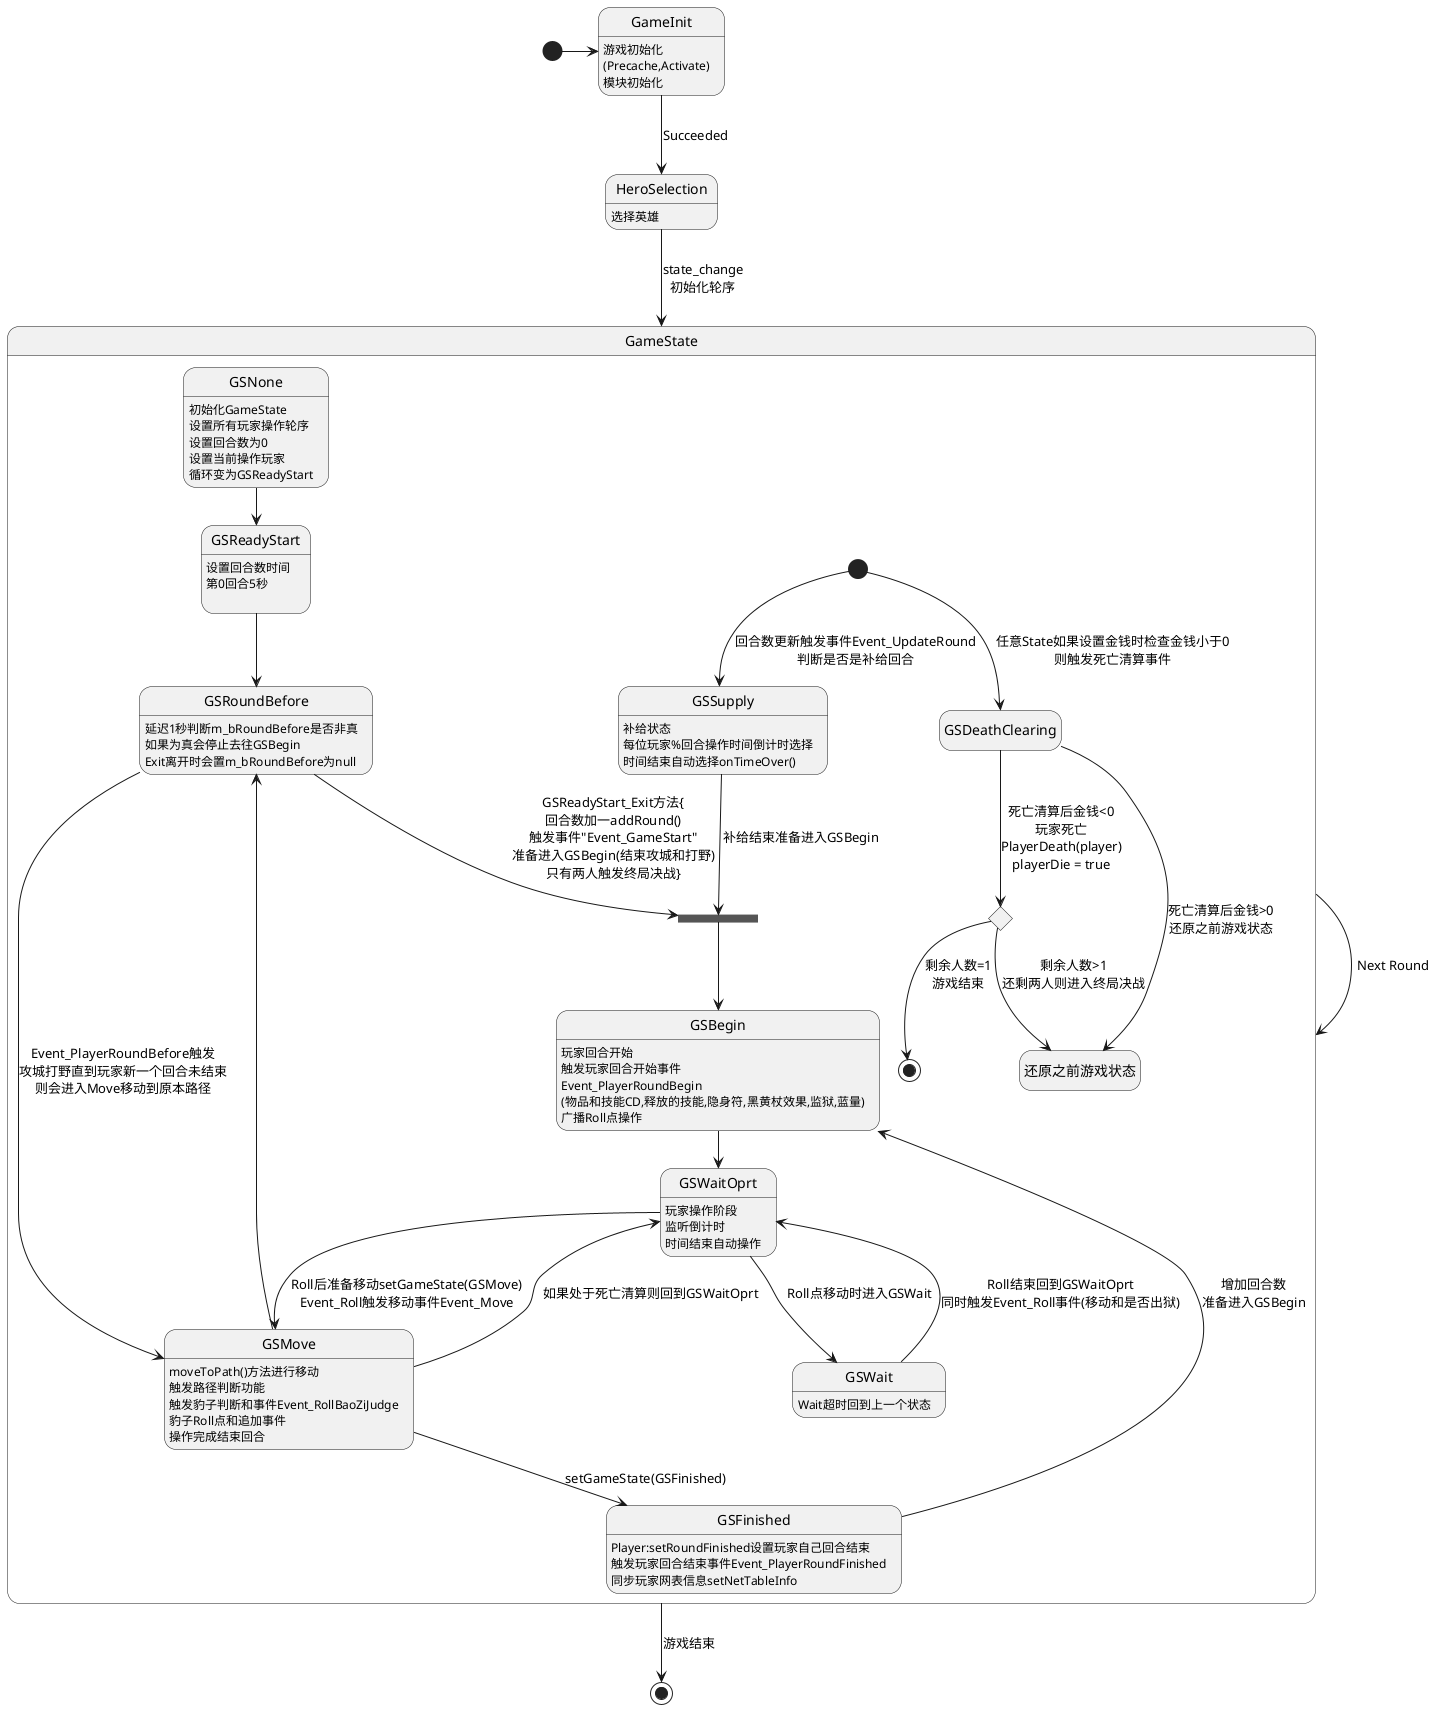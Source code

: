 @startuml GameLoop
hide empty description
' GameLoop:游戏循环 @game\scripts\src\utils\xstate
' 状态机参数:{id, initial, states} 
' states:{
'   状态名: { on:{change:"下一个状态"}, 
'             entry: "进入状态执行方法名",
'             exit: "退出状态执行方法名"
' }
'
' alt + d 预览


[*] -> GameInit
GameInit --> HeroSelection : Succeeded
GameInit : 游戏初始化
GameInit : (Precache,Activate)
GameInit : 模块初始化
HeroSelection --> GameState : state_change\n初始化轮序
HeroSelection : 选择英雄
state GameState {
    GSNone : 初始化GameState\n设置所有玩家操作轮序\n设置回合数为0\n设置当前操作玩家\n循环变为GSReadyStart
    GSNone --> GSReadyStart
    GSReadyStart : 设置回合数时间\n第0回合5秒\n
    state ReadyStartTOBegin <<join>>
    GSReadyStart --> GSRoundBefore
    GSRoundBefore : 延迟1秒判断m_bRoundBefore是否非真\n如果为真会停止去往GSBegin\nExit离开时会置m_bRoundBefore为null
    GSRoundBefore --> GSMove : Event_PlayerRoundBefore触发\n攻城打野直到玩家新一个回合未结束\n则会进入Move移动到原本路径
    GSMove --> GSRoundBefore
    GSRoundBefore --> ReadyStartTOBegin : GSReadyStart_Exit方法{\n回合数加一addRound()\n触发事件"Event_GameStart"\n准备进入GSBegin(结束攻城和打野)\n只有两人触发终局决战}
    ReadyStartTOBegin --> GSBegin
    GSBegin : 玩家回合开始\n触发玩家回合开始事件\nEvent_PlayerRoundBegin\n(物品和技能CD,释放的技能,隐身符,黑黄杖效果,监狱,蓝量)\n广播Roll点操作
    GSBegin --> GSWaitOprt
    GSWaitOprt : 玩家操作阶段\n监听倒计时\n时间结束自动操作
    GSWaitOprt --> GSWait : Roll点移动时进入GSWait
    GSWait --> GSWaitOprt : Roll结束回到GSWaitOprt\n同时触发Event_Roll事件(移动和是否出狱)
    GSWait : Wait超时回到上一个状态
    GSWaitOprt --> GSMove : Roll后准备移动setGameState(GSMove)\nEvent_Roll触发移动事件Event_Move
    GSMove --> GSWaitOprt : 如果处于死亡清算则回到GSWaitOprt
    GSMove : moveToPath()方法进行移动\n触发路径判断功能\n触发豹子判断和事件Event_RollBaoZiJudge\n豹子Roll点和追加事件\n操作完成结束回合
    GSMove --> GSFinished : setGameState(GSFinished)
    GSFinished : Player:setRoundFinished设置玩家自己回合结束\n触发玩家回合结束事件Event_PlayerRoundFinished\n同步玩家网表信息setNetTableInfo
    GSFinished --> GSBegin : 增加回合数\n准备进入GSBegin
    [*] --> GSDeathClearing : 任意State如果设置金钱时检查金钱小于0\n则触发死亡清算事件
    state 玩家死亡 <<choice>>
    GSDeathClearing --> 还原之前游戏状态 : 死亡清算后金钱>0\n还原之前游戏状态
    GSDeathClearing --> 玩家死亡 : 死亡清算后金钱<0\n玩家死亡\nPlayerDeath(player)\nplayerDie = true
    玩家死亡 --> 还原之前游戏状态 : 剩余人数>1\n还剩两人则进入终局决战
    玩家死亡 --> [*] : 剩余人数=1\n游戏结束
    [*] --> GSSupply : 回合数更新触发事件Event_UpdateRound\n判断是否是补给回合
    GSSupply  --> ReadyStartTOBegin : 补给结束准备进入GSBegin
    GSSupply : 补给状态\n每位玩家%回合操作时间倒计时选择\n时间结束自动选择onTimeOver()
}
GameState --> GameState : Next Round
GameState --> [*] : 游戏结束

@enduml
